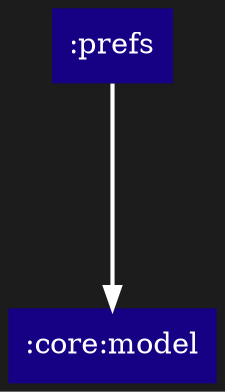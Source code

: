 digraph {
  edge [arrowhead="normal",color="white"]
  graph [layout="dot",bgcolor="#1c1c1c",rankdir="TB",ranksep="1.5"]
  node [shape="box",style="filled",fontcolor="white",color="transparent"]
  ":core:model" [fillcolor="#160185"]
  ":prefs" [fillcolor="#160185"]
  ":prefs" -> ":core:model" [style="bold"]
}
